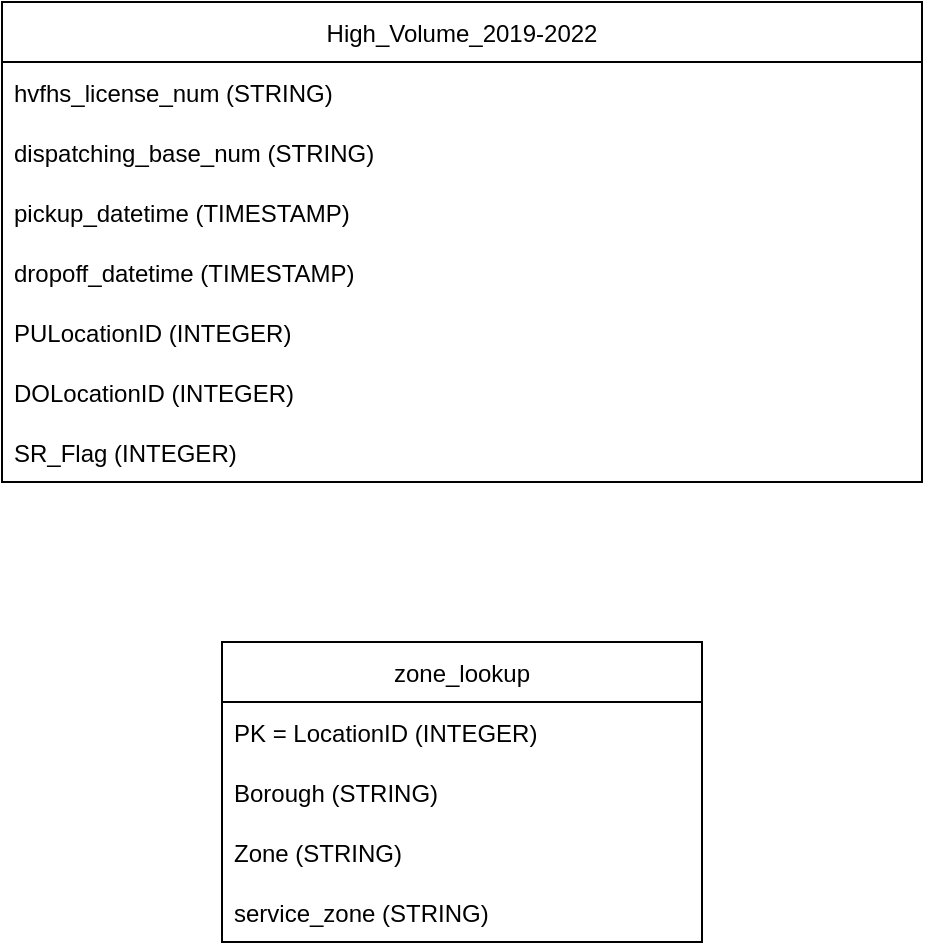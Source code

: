 <mxfile version="17.4.6" type="device"><diagram id="PfqYST--yOYKucTn_zJo" name="Page-1"><mxGraphModel dx="1550" dy="817" grid="1" gridSize="10" guides="1" tooltips="1" connect="1" arrows="1" fold="1" page="1" pageScale="1" pageWidth="850" pageHeight="1100" math="0" shadow="0"><root><mxCell id="0"/><mxCell id="1" parent="0"/><mxCell id="8QK-Y6rUjUACtOwdqKdp-1" value="High_Volume_2019-2022" style="swimlane;fontStyle=0;childLayout=stackLayout;horizontal=1;startSize=30;horizontalStack=0;resizeParent=1;resizeParentMax=0;resizeLast=0;collapsible=1;marginBottom=0;" vertex="1" parent="1"><mxGeometry x="180" y="20" width="460" height="240" as="geometry"/></mxCell><mxCell id="8QK-Y6rUjUACtOwdqKdp-2" value="hvfhs_license_num (STRING)" style="text;strokeColor=none;fillColor=none;align=left;verticalAlign=middle;spacingLeft=4;spacingRight=4;overflow=hidden;points=[[0,0.5],[1,0.5]];portConstraint=eastwest;rotatable=0;" vertex="1" parent="8QK-Y6rUjUACtOwdqKdp-1"><mxGeometry y="30" width="460" height="30" as="geometry"/></mxCell><mxCell id="8QK-Y6rUjUACtOwdqKdp-3" value="dispatching_base_num (STRING)" style="text;strokeColor=none;fillColor=none;align=left;verticalAlign=middle;spacingLeft=4;spacingRight=4;overflow=hidden;points=[[0,0.5],[1,0.5]];portConstraint=eastwest;rotatable=0;" vertex="1" parent="8QK-Y6rUjUACtOwdqKdp-1"><mxGeometry y="60" width="460" height="30" as="geometry"/></mxCell><mxCell id="8QK-Y6rUjUACtOwdqKdp-7" value="pickup_datetime (TIMESTAMP)" style="text;strokeColor=none;fillColor=none;align=left;verticalAlign=middle;spacingLeft=4;spacingRight=4;overflow=hidden;points=[[0,0.5],[1,0.5]];portConstraint=eastwest;rotatable=0;" vertex="1" parent="8QK-Y6rUjUACtOwdqKdp-1"><mxGeometry y="90" width="460" height="30" as="geometry"/></mxCell><mxCell id="8QK-Y6rUjUACtOwdqKdp-6" value="dropoff_datetime (TIMESTAMP)" style="text;strokeColor=none;fillColor=none;align=left;verticalAlign=middle;spacingLeft=4;spacingRight=4;overflow=hidden;points=[[0,0.5],[1,0.5]];portConstraint=eastwest;rotatable=0;" vertex="1" parent="8QK-Y6rUjUACtOwdqKdp-1"><mxGeometry y="120" width="460" height="30" as="geometry"/></mxCell><mxCell id="8QK-Y6rUjUACtOwdqKdp-5" value="PULocationID (INTEGER)" style="text;strokeColor=none;fillColor=none;align=left;verticalAlign=middle;spacingLeft=4;spacingRight=4;overflow=hidden;points=[[0,0.5],[1,0.5]];portConstraint=eastwest;rotatable=0;" vertex="1" parent="8QK-Y6rUjUACtOwdqKdp-1"><mxGeometry y="150" width="460" height="30" as="geometry"/></mxCell><mxCell id="8QK-Y6rUjUACtOwdqKdp-4" value="DOLocationID (INTEGER)" style="text;strokeColor=none;fillColor=none;align=left;verticalAlign=middle;spacingLeft=4;spacingRight=4;overflow=hidden;points=[[0,0.5],[1,0.5]];portConstraint=eastwest;rotatable=0;" vertex="1" parent="8QK-Y6rUjUACtOwdqKdp-1"><mxGeometry y="180" width="460" height="30" as="geometry"/></mxCell><mxCell id="8QK-Y6rUjUACtOwdqKdp-8" value="SR_Flag (INTEGER)" style="text;strokeColor=none;fillColor=none;align=left;verticalAlign=middle;spacingLeft=4;spacingRight=4;overflow=hidden;points=[[0,0.5],[1,0.5]];portConstraint=eastwest;rotatable=0;" vertex="1" parent="8QK-Y6rUjUACtOwdqKdp-1"><mxGeometry y="210" width="460" height="30" as="geometry"/></mxCell><mxCell id="8QK-Y6rUjUACtOwdqKdp-9" value="zone_lookup" style="swimlane;fontStyle=0;childLayout=stackLayout;horizontal=1;startSize=30;horizontalStack=0;resizeParent=1;resizeParentMax=0;resizeLast=0;collapsible=1;marginBottom=0;" vertex="1" parent="1"><mxGeometry x="290" y="340" width="240" height="150" as="geometry"/></mxCell><mxCell id="8QK-Y6rUjUACtOwdqKdp-10" value="PK = LocationID (INTEGER)" style="text;strokeColor=none;fillColor=none;align=left;verticalAlign=middle;spacingLeft=4;spacingRight=4;overflow=hidden;points=[[0,0.5],[1,0.5]];portConstraint=eastwest;rotatable=0;" vertex="1" parent="8QK-Y6rUjUACtOwdqKdp-9"><mxGeometry y="30" width="240" height="30" as="geometry"/></mxCell><mxCell id="8QK-Y6rUjUACtOwdqKdp-11" value="Borough (STRING)" style="text;strokeColor=none;fillColor=none;align=left;verticalAlign=middle;spacingLeft=4;spacingRight=4;overflow=hidden;points=[[0,0.5],[1,0.5]];portConstraint=eastwest;rotatable=0;" vertex="1" parent="8QK-Y6rUjUACtOwdqKdp-9"><mxGeometry y="60" width="240" height="30" as="geometry"/></mxCell><mxCell id="8QK-Y6rUjUACtOwdqKdp-12" value="Zone (STRING)" style="text;strokeColor=none;fillColor=none;align=left;verticalAlign=middle;spacingLeft=4;spacingRight=4;overflow=hidden;points=[[0,0.5],[1,0.5]];portConstraint=eastwest;rotatable=0;" vertex="1" parent="8QK-Y6rUjUACtOwdqKdp-9"><mxGeometry y="90" width="240" height="30" as="geometry"/></mxCell><mxCell id="8QK-Y6rUjUACtOwdqKdp-13" value="service_zone (STRING)" style="text;strokeColor=none;fillColor=none;align=left;verticalAlign=middle;spacingLeft=4;spacingRight=4;overflow=hidden;points=[[0,0.5],[1,0.5]];portConstraint=eastwest;rotatable=0;" vertex="1" parent="8QK-Y6rUjUACtOwdqKdp-9"><mxGeometry y="120" width="240" height="30" as="geometry"/></mxCell></root></mxGraphModel></diagram></mxfile>
